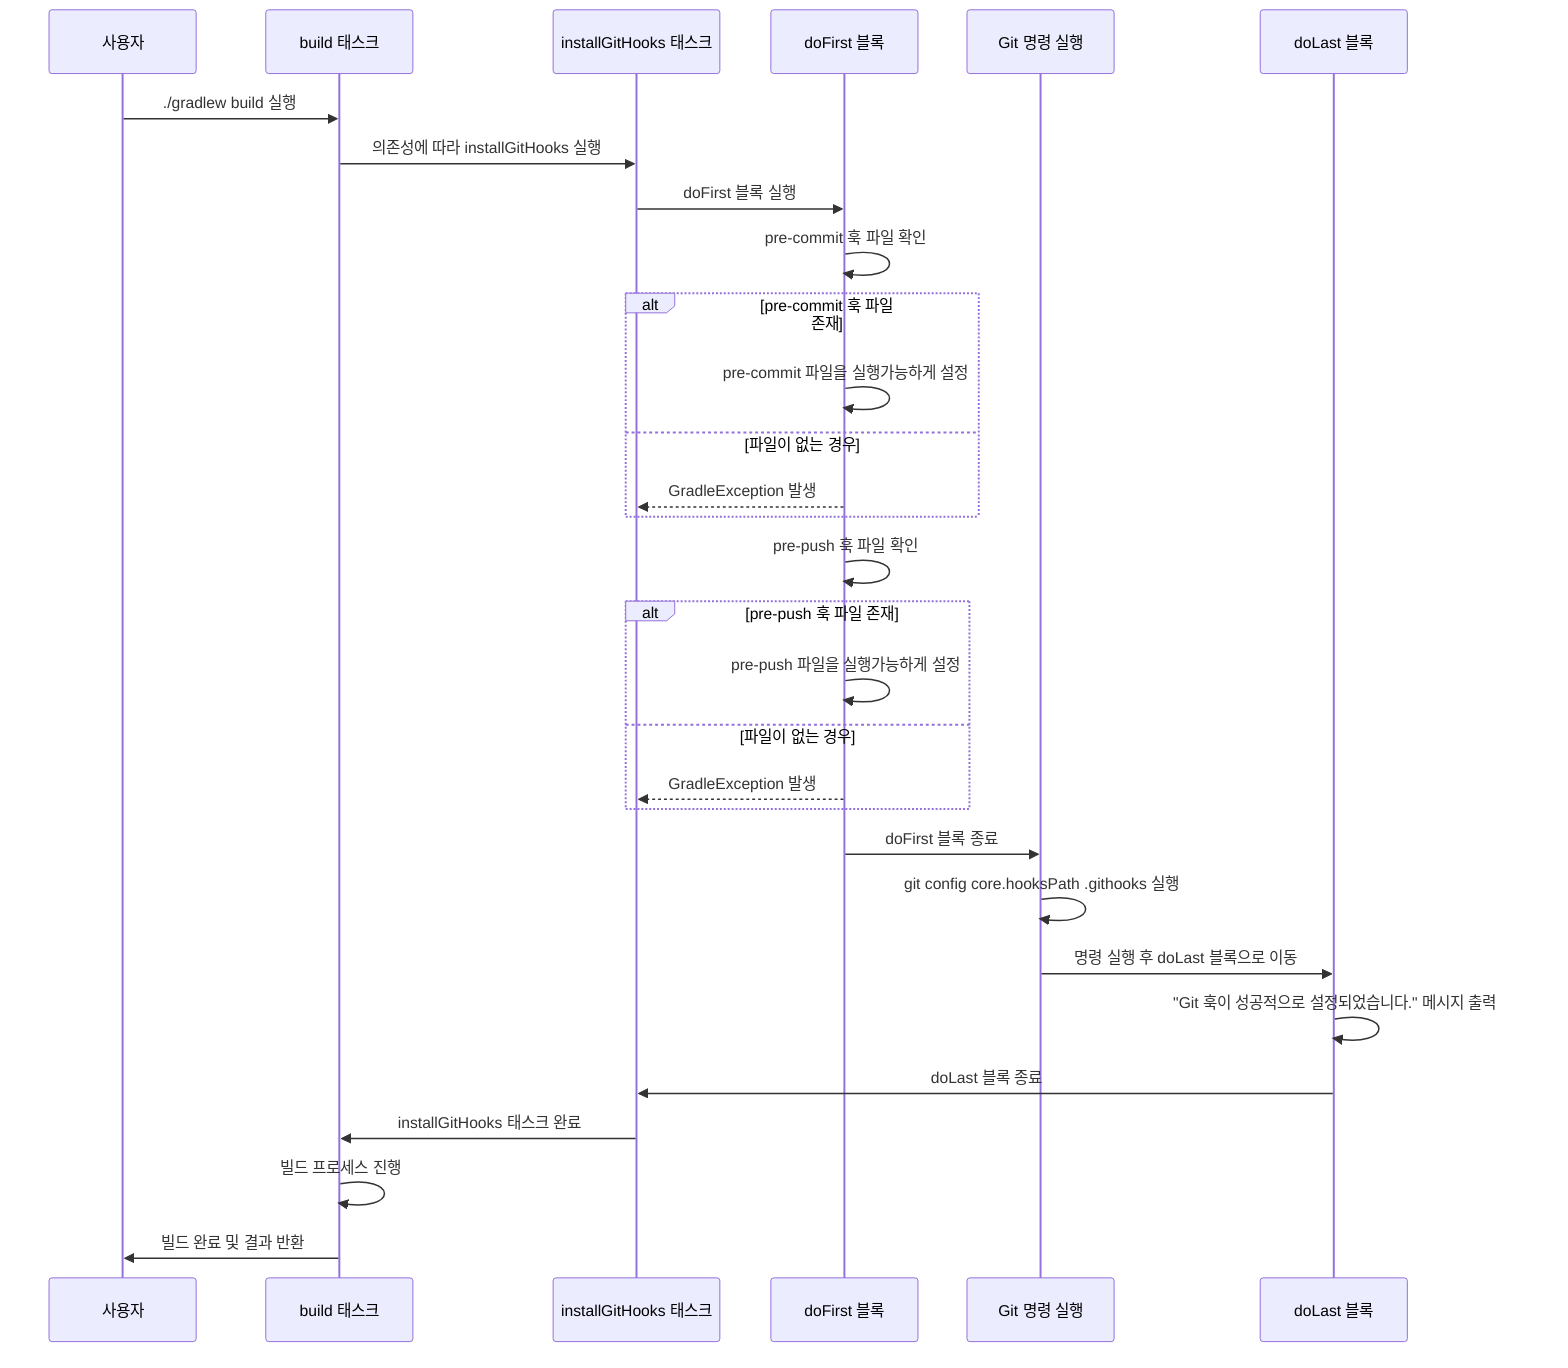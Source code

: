 sequenceDiagram
    participant User as 사용자
    participant Build as build 태스크
    participant Install as installGitHooks 태스크
    participant DoFirst as doFirst 블록
    participant Exec as Git 명령 실행
    participant DoLast as doLast 블록
    
    User->>Build: ./gradlew build 실행
    Build->>Install: 의존성에 따라 installGitHooks 실행
    Install->>DoFirst: doFirst 블록 실행
    
    DoFirst->>DoFirst: pre-commit 훅 파일 확인
    alt pre-commit 훅 파일 존재
        DoFirst->>DoFirst: pre-commit 파일을 실행가능하게 설정
    else 파일이 없는 경우
        DoFirst-->>Install: GradleException 발생
    end
    
    DoFirst->>DoFirst: pre-push 훅 파일 확인
    alt pre-push 훅 파일 존재
        DoFirst->>DoFirst: pre-push 파일을 실행가능하게 설정
    else 파일이 없는 경우
        DoFirst-->>Install: GradleException 발생
    end
    
    DoFirst->>Exec: doFirst 블록 종료
    Exec->>Exec: git config core.hooksPath .githooks 실행
    Exec->>DoLast: 명령 실행 후 doLast 블록으로 이동
    
    DoLast->>DoLast: "Git 훅이 성공적으로 설정되었습니다." 메시지 출력
    DoLast->>Install: doLast 블록 종료
    Install->>Build: installGitHooks 태스크 완료
    
    Build->>Build: 빌드 프로세스 진행
    Build->>User: 빌드 완료 및 결과 반환